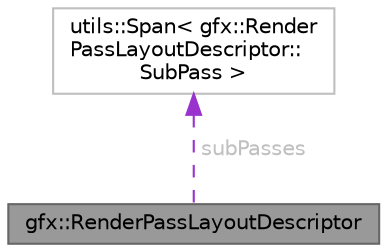 digraph "gfx::RenderPassLayoutDescriptor"
{
 // LATEX_PDF_SIZE
  bgcolor="transparent";
  edge [fontname=Helvetica,fontsize=10,labelfontname=Helvetica,labelfontsize=10];
  node [fontname=Helvetica,fontsize=10,shape=box,height=0.2,width=0.4];
  Node1 [id="Node000001",label="gfx::RenderPassLayoutDescriptor",height=0.2,width=0.4,color="gray40", fillcolor="grey60", style="filled", fontcolor="black",tooltip="Descriptor for creating a RenderPassLayout."];
  Node2 -> Node1 [id="edge1_Node000001_Node000002",dir="back",color="darkorchid3",style="dashed",tooltip=" ",label=<<TABLE CELLBORDER="0" BORDER="0"><TR><TD VALIGN="top" ALIGN="LEFT" CELLPADDING="1" CELLSPACING="0">subPasses</TD></TR>
</TABLE>> ,fontcolor="grey" ];
  Node2 [id="Node000002",label="utils::Span\< gfx::Render\lPassLayoutDescriptor::\lSubPass \>",height=0.2,width=0.4,color="grey75", fillcolor="white", style="filled",URL="$classutils_1_1_span.html",tooltip=" "];
}
